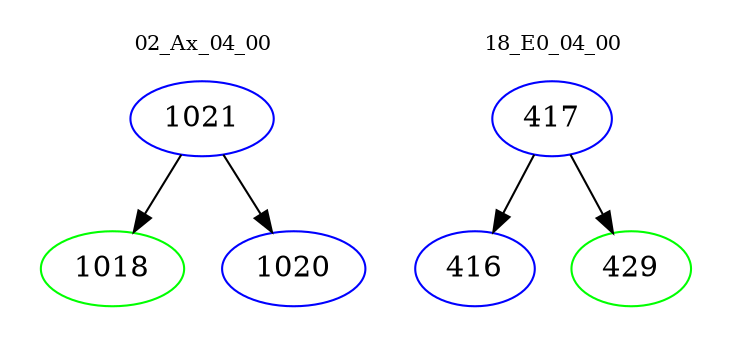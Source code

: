 digraph{
subgraph cluster_0 {
color = white
label = "02_Ax_04_00";
fontsize=10;
T0_1021 [label="1021", color="blue"]
T0_1021 -> T0_1018 [color="black"]
T0_1018 [label="1018", color="green"]
T0_1021 -> T0_1020 [color="black"]
T0_1020 [label="1020", color="blue"]
}
subgraph cluster_1 {
color = white
label = "18_E0_04_00";
fontsize=10;
T1_417 [label="417", color="blue"]
T1_417 -> T1_416 [color="black"]
T1_416 [label="416", color="blue"]
T1_417 -> T1_429 [color="black"]
T1_429 [label="429", color="green"]
}
}
